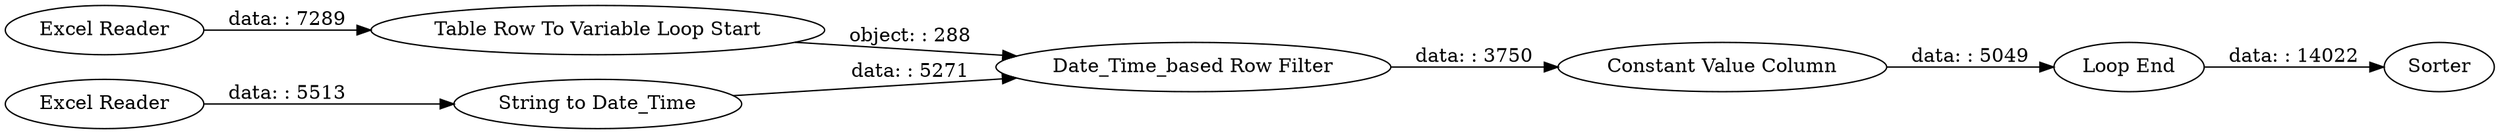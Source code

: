 digraph {
	"4064979098264873842_7" [label="Date_Time_based Row Filter"]
	"4064979098264873842_4" [label="Table Row To Variable Loop Start"]
	"4064979098264873842_6" [label="Constant Value Column"]
	"4064979098264873842_2" [label="Excel Reader"]
	"4064979098264873842_1" [label="Excel Reader"]
	"4064979098264873842_9" [label=Sorter]
	"4064979098264873842_8" [label="Loop End"]
	"4064979098264873842_3" [label="String to Date_Time"]
	"4064979098264873842_1" -> "4064979098264873842_4" [label="data: : 7289"]
	"4064979098264873842_6" -> "4064979098264873842_8" [label="data: : 5049"]
	"4064979098264873842_2" -> "4064979098264873842_3" [label="data: : 5513"]
	"4064979098264873842_8" -> "4064979098264873842_9" [label="data: : 14022"]
	"4064979098264873842_4" -> "4064979098264873842_7" [label="object: : 288"]
	"4064979098264873842_7" -> "4064979098264873842_6" [label="data: : 3750"]
	"4064979098264873842_3" -> "4064979098264873842_7" [label="data: : 5271"]
	rankdir=LR
}
